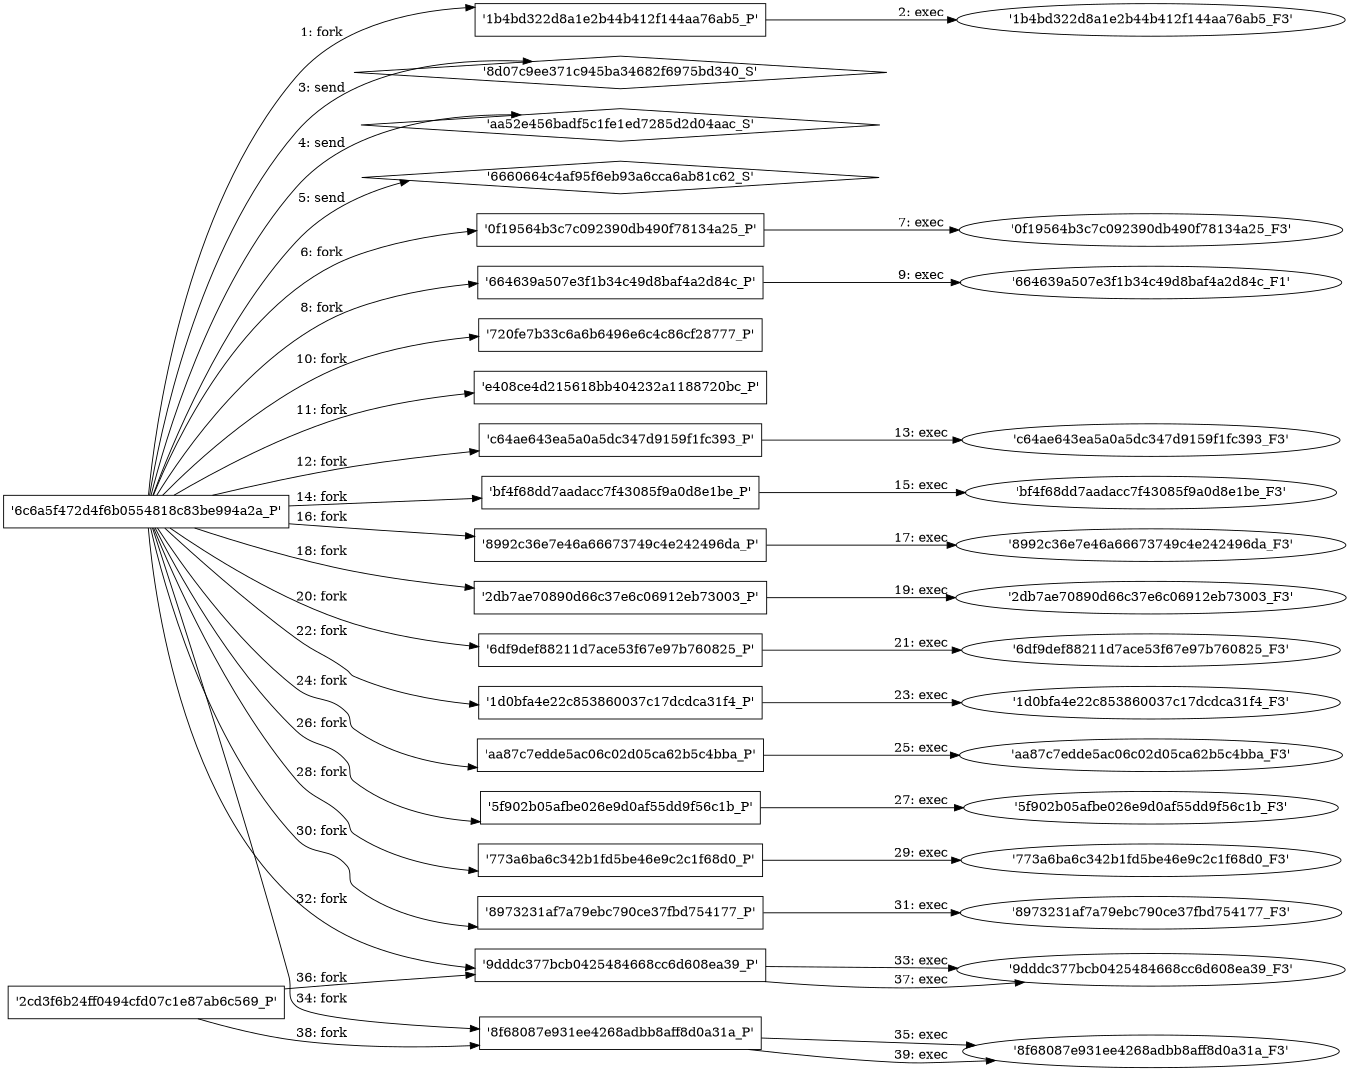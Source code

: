 digraph "D:\Learning\Paper\apt\基于CTI的攻击预警\Dataset\攻击图\ASGfromALLCTI\Salfram Robbing the place without removing your name tag.dot" {
rankdir="LR"
size="9"
fixedsize="false"
splines="true"
nodesep=0.3
ranksep=0
fontsize=10
overlap="scalexy"
engine= "neato"
	"'6c6a5f472d4f6b0554818c83be994a2a_P'" [node_type=Process shape=box]
	"'1b4bd322d8a1e2b44b412f144aa76ab5_P'" [node_type=Process shape=box]
	"'6c6a5f472d4f6b0554818c83be994a2a_P'" -> "'1b4bd322d8a1e2b44b412f144aa76ab5_P'" [label="1: fork"]
	"'1b4bd322d8a1e2b44b412f144aa76ab5_P'" [node_type=Process shape=box]
	"'1b4bd322d8a1e2b44b412f144aa76ab5_F3'" [node_type=File shape=ellipse]
	"'1b4bd322d8a1e2b44b412f144aa76ab5_P'" -> "'1b4bd322d8a1e2b44b412f144aa76ab5_F3'" [label="2: exec"]
	"'8d07c9ee371c945ba34682f6975bd340_S'" [node_type=Socket shape=diamond]
	"'6c6a5f472d4f6b0554818c83be994a2a_P'" [node_type=Process shape=box]
	"'6c6a5f472d4f6b0554818c83be994a2a_P'" -> "'8d07c9ee371c945ba34682f6975bd340_S'" [label="3: send"]
	"'aa52e456badf5c1fe1ed7285d2d04aac_S'" [node_type=Socket shape=diamond]
	"'6c6a5f472d4f6b0554818c83be994a2a_P'" [node_type=Process shape=box]
	"'6c6a5f472d4f6b0554818c83be994a2a_P'" -> "'aa52e456badf5c1fe1ed7285d2d04aac_S'" [label="4: send"]
	"'6660664c4af95f6eb93a6cca6ab81c62_S'" [node_type=Socket shape=diamond]
	"'6c6a5f472d4f6b0554818c83be994a2a_P'" [node_type=Process shape=box]
	"'6c6a5f472d4f6b0554818c83be994a2a_P'" -> "'6660664c4af95f6eb93a6cca6ab81c62_S'" [label="5: send"]
	"'6c6a5f472d4f6b0554818c83be994a2a_P'" [node_type=Process shape=box]
	"'0f19564b3c7c092390db490f78134a25_P'" [node_type=Process shape=box]
	"'6c6a5f472d4f6b0554818c83be994a2a_P'" -> "'0f19564b3c7c092390db490f78134a25_P'" [label="6: fork"]
	"'0f19564b3c7c092390db490f78134a25_P'" [node_type=Process shape=box]
	"'0f19564b3c7c092390db490f78134a25_F3'" [node_type=File shape=ellipse]
	"'0f19564b3c7c092390db490f78134a25_P'" -> "'0f19564b3c7c092390db490f78134a25_F3'" [label="7: exec"]
	"'6c6a5f472d4f6b0554818c83be994a2a_P'" [node_type=Process shape=box]
	"'664639a507e3f1b34c49d8baf4a2d84c_P'" [node_type=Process shape=box]
	"'6c6a5f472d4f6b0554818c83be994a2a_P'" -> "'664639a507e3f1b34c49d8baf4a2d84c_P'" [label="8: fork"]
	"'664639a507e3f1b34c49d8baf4a2d84c_P'" [node_type=Process shape=box]
	"'664639a507e3f1b34c49d8baf4a2d84c_F1'" [node_type=File shape=ellipse]
	"'664639a507e3f1b34c49d8baf4a2d84c_P'" -> "'664639a507e3f1b34c49d8baf4a2d84c_F1'" [label="9: exec"]
	"'6c6a5f472d4f6b0554818c83be994a2a_P'" [node_type=Process shape=box]
	"'720fe7b33c6a6b6496e6c4c86cf28777_P'" [node_type=Process shape=box]
	"'6c6a5f472d4f6b0554818c83be994a2a_P'" -> "'720fe7b33c6a6b6496e6c4c86cf28777_P'" [label="10: fork"]
	"'6c6a5f472d4f6b0554818c83be994a2a_P'" [node_type=Process shape=box]
	"'e408ce4d215618bb404232a1188720bc_P'" [node_type=Process shape=box]
	"'6c6a5f472d4f6b0554818c83be994a2a_P'" -> "'e408ce4d215618bb404232a1188720bc_P'" [label="11: fork"]
	"'6c6a5f472d4f6b0554818c83be994a2a_P'" [node_type=Process shape=box]
	"'c64ae643ea5a0a5dc347d9159f1fc393_P'" [node_type=Process shape=box]
	"'6c6a5f472d4f6b0554818c83be994a2a_P'" -> "'c64ae643ea5a0a5dc347d9159f1fc393_P'" [label="12: fork"]
	"'c64ae643ea5a0a5dc347d9159f1fc393_P'" [node_type=Process shape=box]
	"'c64ae643ea5a0a5dc347d9159f1fc393_F3'" [node_type=File shape=ellipse]
	"'c64ae643ea5a0a5dc347d9159f1fc393_P'" -> "'c64ae643ea5a0a5dc347d9159f1fc393_F3'" [label="13: exec"]
	"'6c6a5f472d4f6b0554818c83be994a2a_P'" [node_type=Process shape=box]
	"'bf4f68dd7aadacc7f43085f9a0d8e1be_P'" [node_type=Process shape=box]
	"'6c6a5f472d4f6b0554818c83be994a2a_P'" -> "'bf4f68dd7aadacc7f43085f9a0d8e1be_P'" [label="14: fork"]
	"'bf4f68dd7aadacc7f43085f9a0d8e1be_P'" [node_type=Process shape=box]
	"'bf4f68dd7aadacc7f43085f9a0d8e1be_F3'" [node_type=File shape=ellipse]
	"'bf4f68dd7aadacc7f43085f9a0d8e1be_P'" -> "'bf4f68dd7aadacc7f43085f9a0d8e1be_F3'" [label="15: exec"]
	"'6c6a5f472d4f6b0554818c83be994a2a_P'" [node_type=Process shape=box]
	"'8992c36e7e46a66673749c4e242496da_P'" [node_type=Process shape=box]
	"'6c6a5f472d4f6b0554818c83be994a2a_P'" -> "'8992c36e7e46a66673749c4e242496da_P'" [label="16: fork"]
	"'8992c36e7e46a66673749c4e242496da_P'" [node_type=Process shape=box]
	"'8992c36e7e46a66673749c4e242496da_F3'" [node_type=File shape=ellipse]
	"'8992c36e7e46a66673749c4e242496da_P'" -> "'8992c36e7e46a66673749c4e242496da_F3'" [label="17: exec"]
	"'6c6a5f472d4f6b0554818c83be994a2a_P'" [node_type=Process shape=box]
	"'2db7ae70890d66c37e6c06912eb73003_P'" [node_type=Process shape=box]
	"'6c6a5f472d4f6b0554818c83be994a2a_P'" -> "'2db7ae70890d66c37e6c06912eb73003_P'" [label="18: fork"]
	"'2db7ae70890d66c37e6c06912eb73003_P'" [node_type=Process shape=box]
	"'2db7ae70890d66c37e6c06912eb73003_F3'" [node_type=File shape=ellipse]
	"'2db7ae70890d66c37e6c06912eb73003_P'" -> "'2db7ae70890d66c37e6c06912eb73003_F3'" [label="19: exec"]
	"'6c6a5f472d4f6b0554818c83be994a2a_P'" [node_type=Process shape=box]
	"'6df9def88211d7ace53f67e97b760825_P'" [node_type=Process shape=box]
	"'6c6a5f472d4f6b0554818c83be994a2a_P'" -> "'6df9def88211d7ace53f67e97b760825_P'" [label="20: fork"]
	"'6df9def88211d7ace53f67e97b760825_P'" [node_type=Process shape=box]
	"'6df9def88211d7ace53f67e97b760825_F3'" [node_type=File shape=ellipse]
	"'6df9def88211d7ace53f67e97b760825_P'" -> "'6df9def88211d7ace53f67e97b760825_F3'" [label="21: exec"]
	"'6c6a5f472d4f6b0554818c83be994a2a_P'" [node_type=Process shape=box]
	"'1d0bfa4e22c853860037c17dcdca31f4_P'" [node_type=Process shape=box]
	"'6c6a5f472d4f6b0554818c83be994a2a_P'" -> "'1d0bfa4e22c853860037c17dcdca31f4_P'" [label="22: fork"]
	"'1d0bfa4e22c853860037c17dcdca31f4_P'" [node_type=Process shape=box]
	"'1d0bfa4e22c853860037c17dcdca31f4_F3'" [node_type=File shape=ellipse]
	"'1d0bfa4e22c853860037c17dcdca31f4_P'" -> "'1d0bfa4e22c853860037c17dcdca31f4_F3'" [label="23: exec"]
	"'6c6a5f472d4f6b0554818c83be994a2a_P'" [node_type=Process shape=box]
	"'aa87c7edde5ac06c02d05ca62b5c4bba_P'" [node_type=Process shape=box]
	"'6c6a5f472d4f6b0554818c83be994a2a_P'" -> "'aa87c7edde5ac06c02d05ca62b5c4bba_P'" [label="24: fork"]
	"'aa87c7edde5ac06c02d05ca62b5c4bba_P'" [node_type=Process shape=box]
	"'aa87c7edde5ac06c02d05ca62b5c4bba_F3'" [node_type=File shape=ellipse]
	"'aa87c7edde5ac06c02d05ca62b5c4bba_P'" -> "'aa87c7edde5ac06c02d05ca62b5c4bba_F3'" [label="25: exec"]
	"'6c6a5f472d4f6b0554818c83be994a2a_P'" [node_type=Process shape=box]
	"'5f902b05afbe026e9d0af55dd9f56c1b_P'" [node_type=Process shape=box]
	"'6c6a5f472d4f6b0554818c83be994a2a_P'" -> "'5f902b05afbe026e9d0af55dd9f56c1b_P'" [label="26: fork"]
	"'5f902b05afbe026e9d0af55dd9f56c1b_P'" [node_type=Process shape=box]
	"'5f902b05afbe026e9d0af55dd9f56c1b_F3'" [node_type=File shape=ellipse]
	"'5f902b05afbe026e9d0af55dd9f56c1b_P'" -> "'5f902b05afbe026e9d0af55dd9f56c1b_F3'" [label="27: exec"]
	"'6c6a5f472d4f6b0554818c83be994a2a_P'" [node_type=Process shape=box]
	"'773a6ba6c342b1fd5be46e9c2c1f68d0_P'" [node_type=Process shape=box]
	"'6c6a5f472d4f6b0554818c83be994a2a_P'" -> "'773a6ba6c342b1fd5be46e9c2c1f68d0_P'" [label="28: fork"]
	"'773a6ba6c342b1fd5be46e9c2c1f68d0_P'" [node_type=Process shape=box]
	"'773a6ba6c342b1fd5be46e9c2c1f68d0_F3'" [node_type=File shape=ellipse]
	"'773a6ba6c342b1fd5be46e9c2c1f68d0_P'" -> "'773a6ba6c342b1fd5be46e9c2c1f68d0_F3'" [label="29: exec"]
	"'6c6a5f472d4f6b0554818c83be994a2a_P'" [node_type=Process shape=box]
	"'8973231af7a79ebc790ce37fbd754177_P'" [node_type=Process shape=box]
	"'6c6a5f472d4f6b0554818c83be994a2a_P'" -> "'8973231af7a79ebc790ce37fbd754177_P'" [label="30: fork"]
	"'8973231af7a79ebc790ce37fbd754177_P'" [node_type=Process shape=box]
	"'8973231af7a79ebc790ce37fbd754177_F3'" [node_type=File shape=ellipse]
	"'8973231af7a79ebc790ce37fbd754177_P'" -> "'8973231af7a79ebc790ce37fbd754177_F3'" [label="31: exec"]
	"'6c6a5f472d4f6b0554818c83be994a2a_P'" [node_type=Process shape=box]
	"'9dddc377bcb0425484668cc6d608ea39_P'" [node_type=Process shape=box]
	"'6c6a5f472d4f6b0554818c83be994a2a_P'" -> "'9dddc377bcb0425484668cc6d608ea39_P'" [label="32: fork"]
	"'9dddc377bcb0425484668cc6d608ea39_P'" [node_type=Process shape=box]
	"'9dddc377bcb0425484668cc6d608ea39_F3'" [node_type=File shape=ellipse]
	"'9dddc377bcb0425484668cc6d608ea39_P'" -> "'9dddc377bcb0425484668cc6d608ea39_F3'" [label="33: exec"]
	"'6c6a5f472d4f6b0554818c83be994a2a_P'" [node_type=Process shape=box]
	"'8f68087e931ee4268adbb8aff8d0a31a_P'" [node_type=Process shape=box]
	"'6c6a5f472d4f6b0554818c83be994a2a_P'" -> "'8f68087e931ee4268adbb8aff8d0a31a_P'" [label="34: fork"]
	"'8f68087e931ee4268adbb8aff8d0a31a_P'" [node_type=Process shape=box]
	"'8f68087e931ee4268adbb8aff8d0a31a_F3'" [node_type=File shape=ellipse]
	"'8f68087e931ee4268adbb8aff8d0a31a_P'" -> "'8f68087e931ee4268adbb8aff8d0a31a_F3'" [label="35: exec"]
	"'2cd3f6b24ff0494cfd07c1e87ab6c569_P'" [node_type=Process shape=box]
	"'9dddc377bcb0425484668cc6d608ea39_P'" [node_type=Process shape=box]
	"'2cd3f6b24ff0494cfd07c1e87ab6c569_P'" -> "'9dddc377bcb0425484668cc6d608ea39_P'" [label="36: fork"]
	"'9dddc377bcb0425484668cc6d608ea39_P'" [node_type=Process shape=box]
	"'9dddc377bcb0425484668cc6d608ea39_F3'" [node_type=File shape=ellipse]
	"'9dddc377bcb0425484668cc6d608ea39_P'" -> "'9dddc377bcb0425484668cc6d608ea39_F3'" [label="37: exec"]
	"'2cd3f6b24ff0494cfd07c1e87ab6c569_P'" [node_type=Process shape=box]
	"'8f68087e931ee4268adbb8aff8d0a31a_P'" [node_type=Process shape=box]
	"'2cd3f6b24ff0494cfd07c1e87ab6c569_P'" -> "'8f68087e931ee4268adbb8aff8d0a31a_P'" [label="38: fork"]
	"'8f68087e931ee4268adbb8aff8d0a31a_P'" [node_type=Process shape=box]
	"'8f68087e931ee4268adbb8aff8d0a31a_F3'" [node_type=File shape=ellipse]
	"'8f68087e931ee4268adbb8aff8d0a31a_P'" -> "'8f68087e931ee4268adbb8aff8d0a31a_F3'" [label="39: exec"]
}
